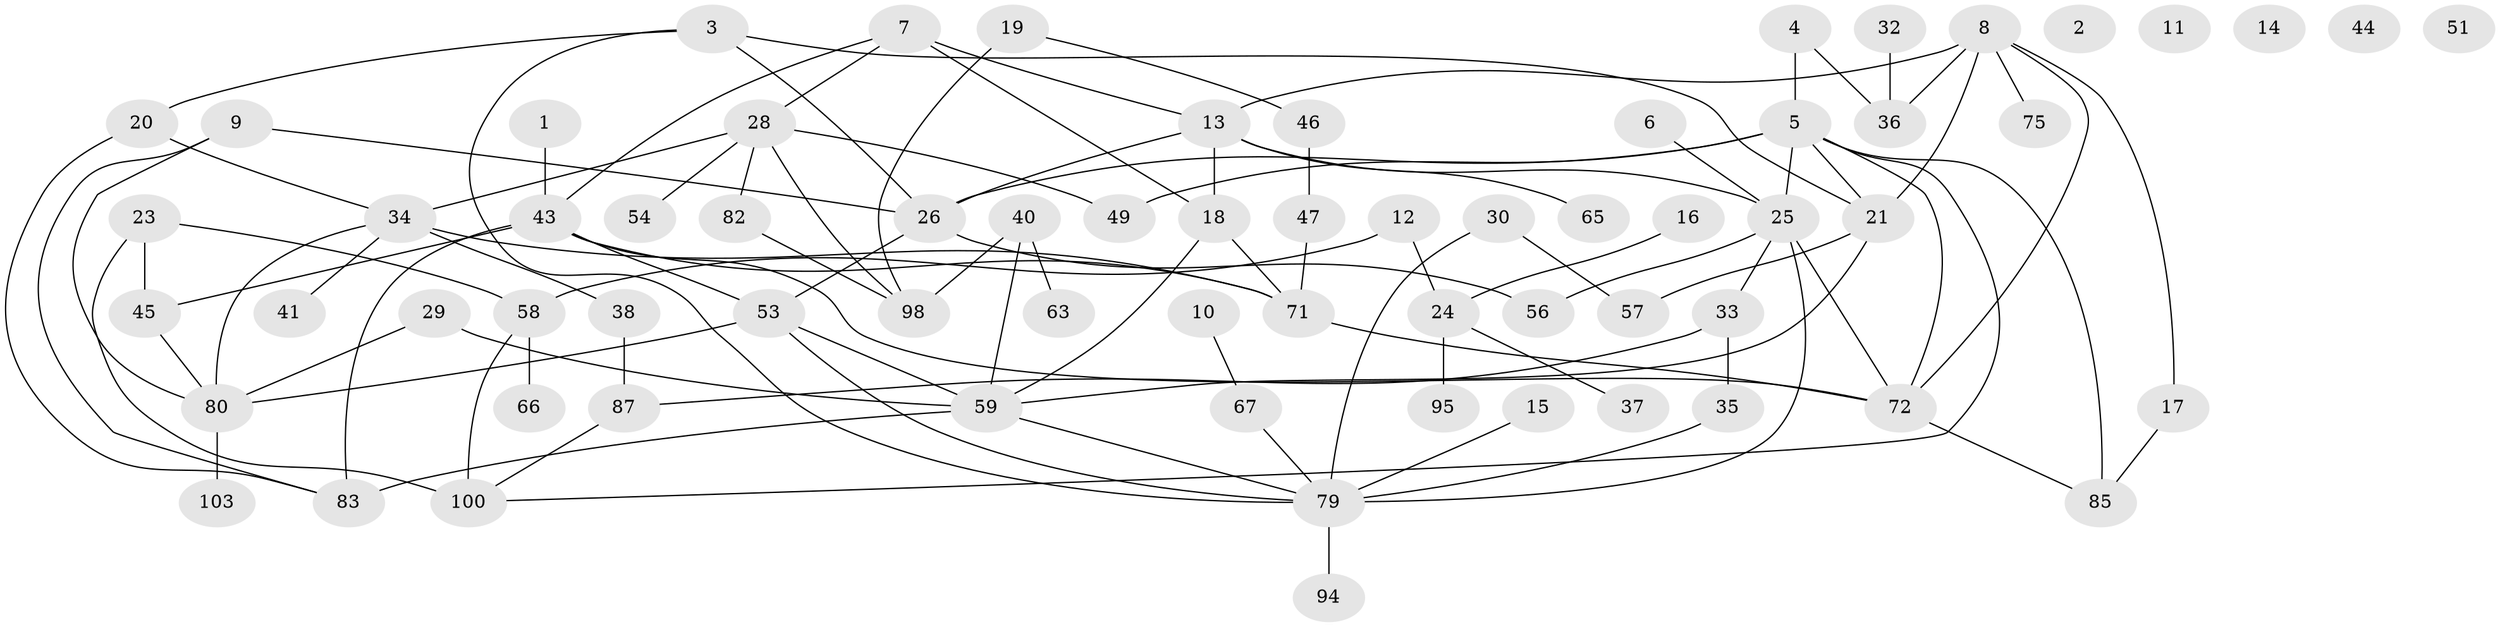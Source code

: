 // original degree distribution, {1: 0.25471698113207547, 0: 0.02830188679245283, 2: 0.20754716981132076, 5: 0.11320754716981132, 3: 0.24528301886792453, 6: 0.02830188679245283, 4: 0.11320754716981132, 7: 0.009433962264150943}
// Generated by graph-tools (version 1.1) at 2025/41/03/06/25 10:41:20]
// undirected, 68 vertices, 100 edges
graph export_dot {
graph [start="1"]
  node [color=gray90,style=filled];
  1;
  2;
  3 [super="+106"];
  4 [super="+27"];
  5 [super="+61"];
  6;
  7 [super="+93"];
  8 [super="+92"];
  9 [super="+64"];
  10;
  11 [super="+91"];
  12;
  13 [super="+104"];
  14;
  15 [super="+50"];
  16;
  17 [super="+99"];
  18 [super="+48"];
  19 [super="+22"];
  20 [super="+70"];
  21 [super="+39"];
  23;
  24 [super="+55"];
  25 [super="+31"];
  26 [super="+68"];
  28 [super="+69"];
  29;
  30 [super="+76"];
  32;
  33;
  34 [super="+60"];
  35;
  36 [super="+84"];
  37;
  38 [super="+78"];
  40 [super="+42"];
  41;
  43 [super="+52"];
  44 [super="+62"];
  45 [super="+73"];
  46;
  47;
  49 [super="+86"];
  51;
  53;
  54;
  56;
  57;
  58 [super="+89"];
  59 [super="+77"];
  63;
  65;
  66;
  67 [super="+74"];
  71 [super="+105"];
  72 [super="+96"];
  75 [super="+81"];
  79 [super="+97"];
  80 [super="+102"];
  82 [super="+101"];
  83;
  85 [super="+90"];
  87 [super="+88"];
  94;
  95;
  98;
  100;
  103;
  1 -- 43;
  3 -- 21;
  3 -- 26;
  3 -- 20;
  3 -- 79;
  4 -- 5;
  4 -- 36;
  5 -- 21;
  5 -- 25;
  5 -- 100;
  5 -- 49;
  5 -- 85;
  5 -- 72;
  5 -- 26;
  6 -- 25;
  7 -- 18;
  7 -- 43;
  7 -- 28;
  7 -- 13;
  8 -- 13;
  8 -- 72;
  8 -- 36 [weight=2];
  8 -- 21;
  8 -- 17;
  8 -- 75;
  9 -- 80;
  9 -- 83;
  9 -- 26;
  10 -- 67;
  12 -- 24;
  12 -- 58;
  13 -- 26;
  13 -- 65;
  13 -- 18;
  13 -- 25;
  15 -- 79;
  16 -- 24;
  17 -- 85;
  18 -- 71;
  18 -- 59;
  19 -- 46;
  19 -- 98;
  20 -- 83;
  20 -- 34;
  21 -- 57;
  21 -- 59;
  23 -- 45;
  23 -- 100;
  23 -- 58;
  24 -- 37;
  24 -- 95;
  25 -- 33;
  25 -- 56;
  25 -- 72;
  25 -- 79;
  26 -- 56;
  26 -- 53;
  28 -- 34;
  28 -- 49;
  28 -- 98;
  28 -- 54;
  28 -- 82;
  29 -- 80;
  29 -- 59;
  30 -- 79;
  30 -- 57;
  32 -- 36;
  33 -- 35;
  33 -- 87;
  34 -- 38 [weight=2];
  34 -- 41;
  34 -- 80;
  34 -- 71;
  35 -- 79;
  38 -- 87;
  40 -- 63;
  40 -- 98;
  40 -- 59 [weight=2];
  43 -- 53;
  43 -- 83;
  43 -- 71;
  43 -- 72;
  43 -- 45;
  45 -- 80;
  46 -- 47;
  47 -- 71;
  53 -- 59;
  53 -- 79;
  53 -- 80;
  58 -- 66;
  58 -- 100;
  59 -- 83;
  59 -- 79;
  67 -- 79;
  71 -- 72;
  72 -- 85;
  79 -- 94;
  80 -- 103;
  82 -- 98;
  87 -- 100;
}
